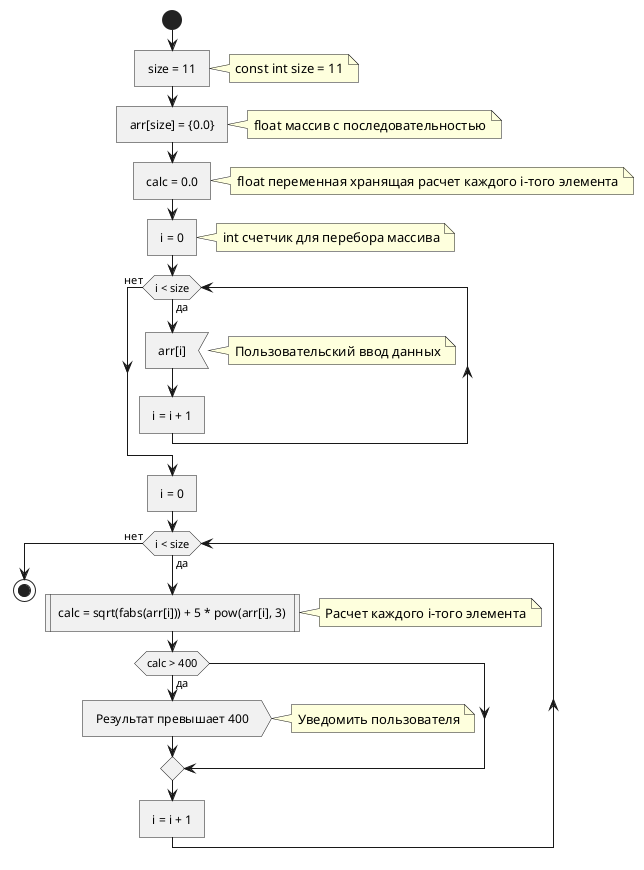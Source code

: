 @startuml

start

: size = 11 ]
note right: const int size = 11
: arr[size] = {0.0} ]
note right: float массив с последовательностью
: calc = 0.0 ]
note right: float переменная хранящая расчет каждого i-того элемента
: i = 0 ]
note right: int счетчик для перебора массива

while (i < size) is (да)
	: arr[i] <
	note right: Пользовательский ввод данных
	: i = i + 1 ]
endwhile (нет)

: i = 0 ]

while (i < size) is (да)
	: calc = sqrt(fabs(arr[i])) + 5 * pow(arr[i], 3) |
	note right: Расчет каждого i-того элемента
	if (calc > 400) then (да)
		: Результат превышает 400 >
		note right: Уведомить пользователя
	endif
	: i = i + 1 ]
endwhile (нет)

stop

@enduml
